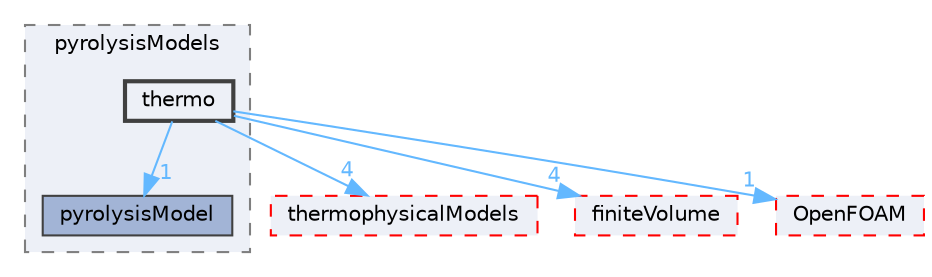 digraph "src/regionModels/pyrolysisModels/thermo"
{
 // LATEX_PDF_SIZE
  bgcolor="transparent";
  edge [fontname=Helvetica,fontsize=10,labelfontname=Helvetica,labelfontsize=10];
  node [fontname=Helvetica,fontsize=10,shape=box,height=0.2,width=0.4];
  compound=true
  subgraph clusterdir_11cc16c52a2c1ae001c7d6462411633c {
    graph [ bgcolor="#edf0f7", pencolor="grey50", label="pyrolysisModels", fontname=Helvetica,fontsize=10 style="filled,dashed", URL="dir_11cc16c52a2c1ae001c7d6462411633c.html",tooltip=""]
  dir_a0ba3e92c6d001daa1167efa27bc8080 [label="pyrolysisModel", fillcolor="#a2b4d6", color="grey25", style="filled", URL="dir_a0ba3e92c6d001daa1167efa27bc8080.html",tooltip=""];
  dir_39615f4e8f9fc4c92b6891f4153eb8ef [label="thermo", fillcolor="#edf0f7", color="grey25", style="filled,bold", URL="dir_39615f4e8f9fc4c92b6891f4153eb8ef.html",tooltip=""];
  }
  dir_2778d089ec5c4f66810b11f753867003 [label="thermophysicalModels", fillcolor="#edf0f7", color="red", style="filled,dashed", URL="dir_2778d089ec5c4f66810b11f753867003.html",tooltip=""];
  dir_9bd15774b555cf7259a6fa18f99fe99b [label="finiteVolume", fillcolor="#edf0f7", color="red", style="filled,dashed", URL="dir_9bd15774b555cf7259a6fa18f99fe99b.html",tooltip=""];
  dir_c5473ff19b20e6ec4dfe5c310b3778a8 [label="OpenFOAM", fillcolor="#edf0f7", color="red", style="filled,dashed", URL="dir_c5473ff19b20e6ec4dfe5c310b3778a8.html",tooltip=""];
  dir_39615f4e8f9fc4c92b6891f4153eb8ef->dir_2778d089ec5c4f66810b11f753867003 [headlabel="4", labeldistance=1.5 headhref="dir_004002_004022.html" href="dir_004002_004022.html" color="steelblue1" fontcolor="steelblue1"];
  dir_39615f4e8f9fc4c92b6891f4153eb8ef->dir_9bd15774b555cf7259a6fa18f99fe99b [headlabel="4", labeldistance=1.5 headhref="dir_004002_001387.html" href="dir_004002_001387.html" color="steelblue1" fontcolor="steelblue1"];
  dir_39615f4e8f9fc4c92b6891f4153eb8ef->dir_a0ba3e92c6d001daa1167efa27bc8080 [headlabel="1", labeldistance=1.5 headhref="dir_004002_003142.html" href="dir_004002_003142.html" color="steelblue1" fontcolor="steelblue1"];
  dir_39615f4e8f9fc4c92b6891f4153eb8ef->dir_c5473ff19b20e6ec4dfe5c310b3778a8 [headlabel="1", labeldistance=1.5 headhref="dir_004002_002695.html" href="dir_004002_002695.html" color="steelblue1" fontcolor="steelblue1"];
}
